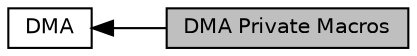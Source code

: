 digraph "DMA Private Macros"
{
  edge [fontname="Helvetica",fontsize="10",labelfontname="Helvetica",labelfontsize="10"];
  node [fontname="Helvetica",fontsize="10",shape=box];
  rankdir=LR;
  Node2 [label="DMA",height=0.2,width=0.4,color="black", fillcolor="white", style="filled",URL="$group__DMA.html",tooltip="DMA HAL module driver."];
  Node1 [label="DMA Private Macros",height=0.2,width=0.4,color="black", fillcolor="grey75", style="filled", fontcolor="black",tooltip=" "];
  Node2->Node1 [shape=plaintext, dir="back", style="solid"];
}
